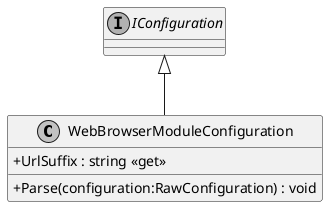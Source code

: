 @startuml
skinparam monochrome true
skinparam ClassAttributeIconSize 0
class WebBrowserModuleConfiguration {
    + UrlSuffix : string <<get>>
    + Parse(configuration:RawConfiguration) : void
}
interface IConfiguration
IConfiguration <|-- WebBrowserModuleConfiguration
@enduml
